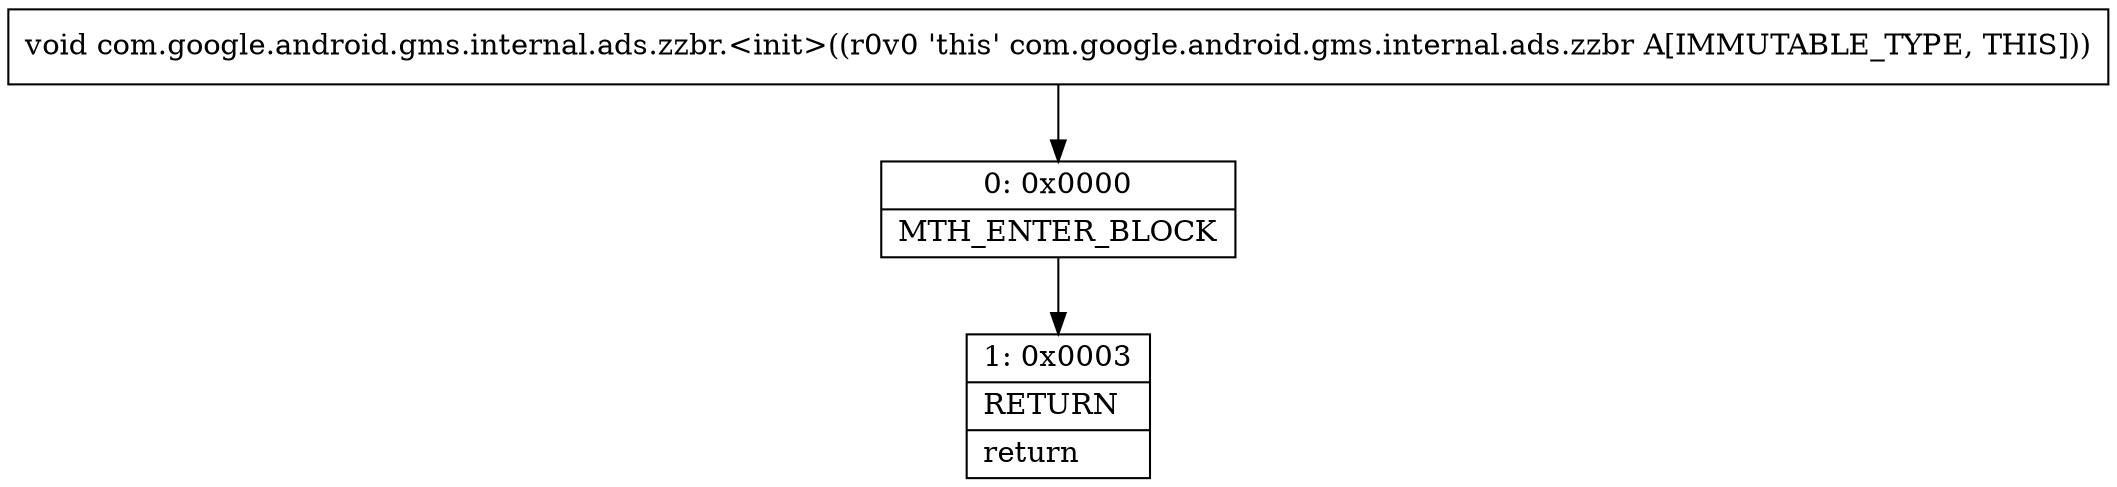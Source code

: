 digraph "CFG forcom.google.android.gms.internal.ads.zzbr.\<init\>()V" {
Node_0 [shape=record,label="{0\:\ 0x0000|MTH_ENTER_BLOCK\l}"];
Node_1 [shape=record,label="{1\:\ 0x0003|RETURN\l|return\l}"];
MethodNode[shape=record,label="{void com.google.android.gms.internal.ads.zzbr.\<init\>((r0v0 'this' com.google.android.gms.internal.ads.zzbr A[IMMUTABLE_TYPE, THIS])) }"];
MethodNode -> Node_0;
Node_0 -> Node_1;
}

